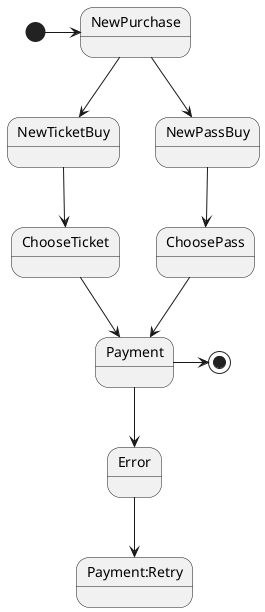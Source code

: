 @startuml

[*] -right-> NewPurchase
NewPurchase --> NewTicketBuy
NewPurchase --> NewPassBuy

NewTicketBuy --> ChooseTicket
NewPassBuy --> ChoosePass

ChooseTicket --> Payment
ChoosePass --> Payment

Payment --> Error
Error --> Payment:Retry

Payment -right-> [*]

@enduml
